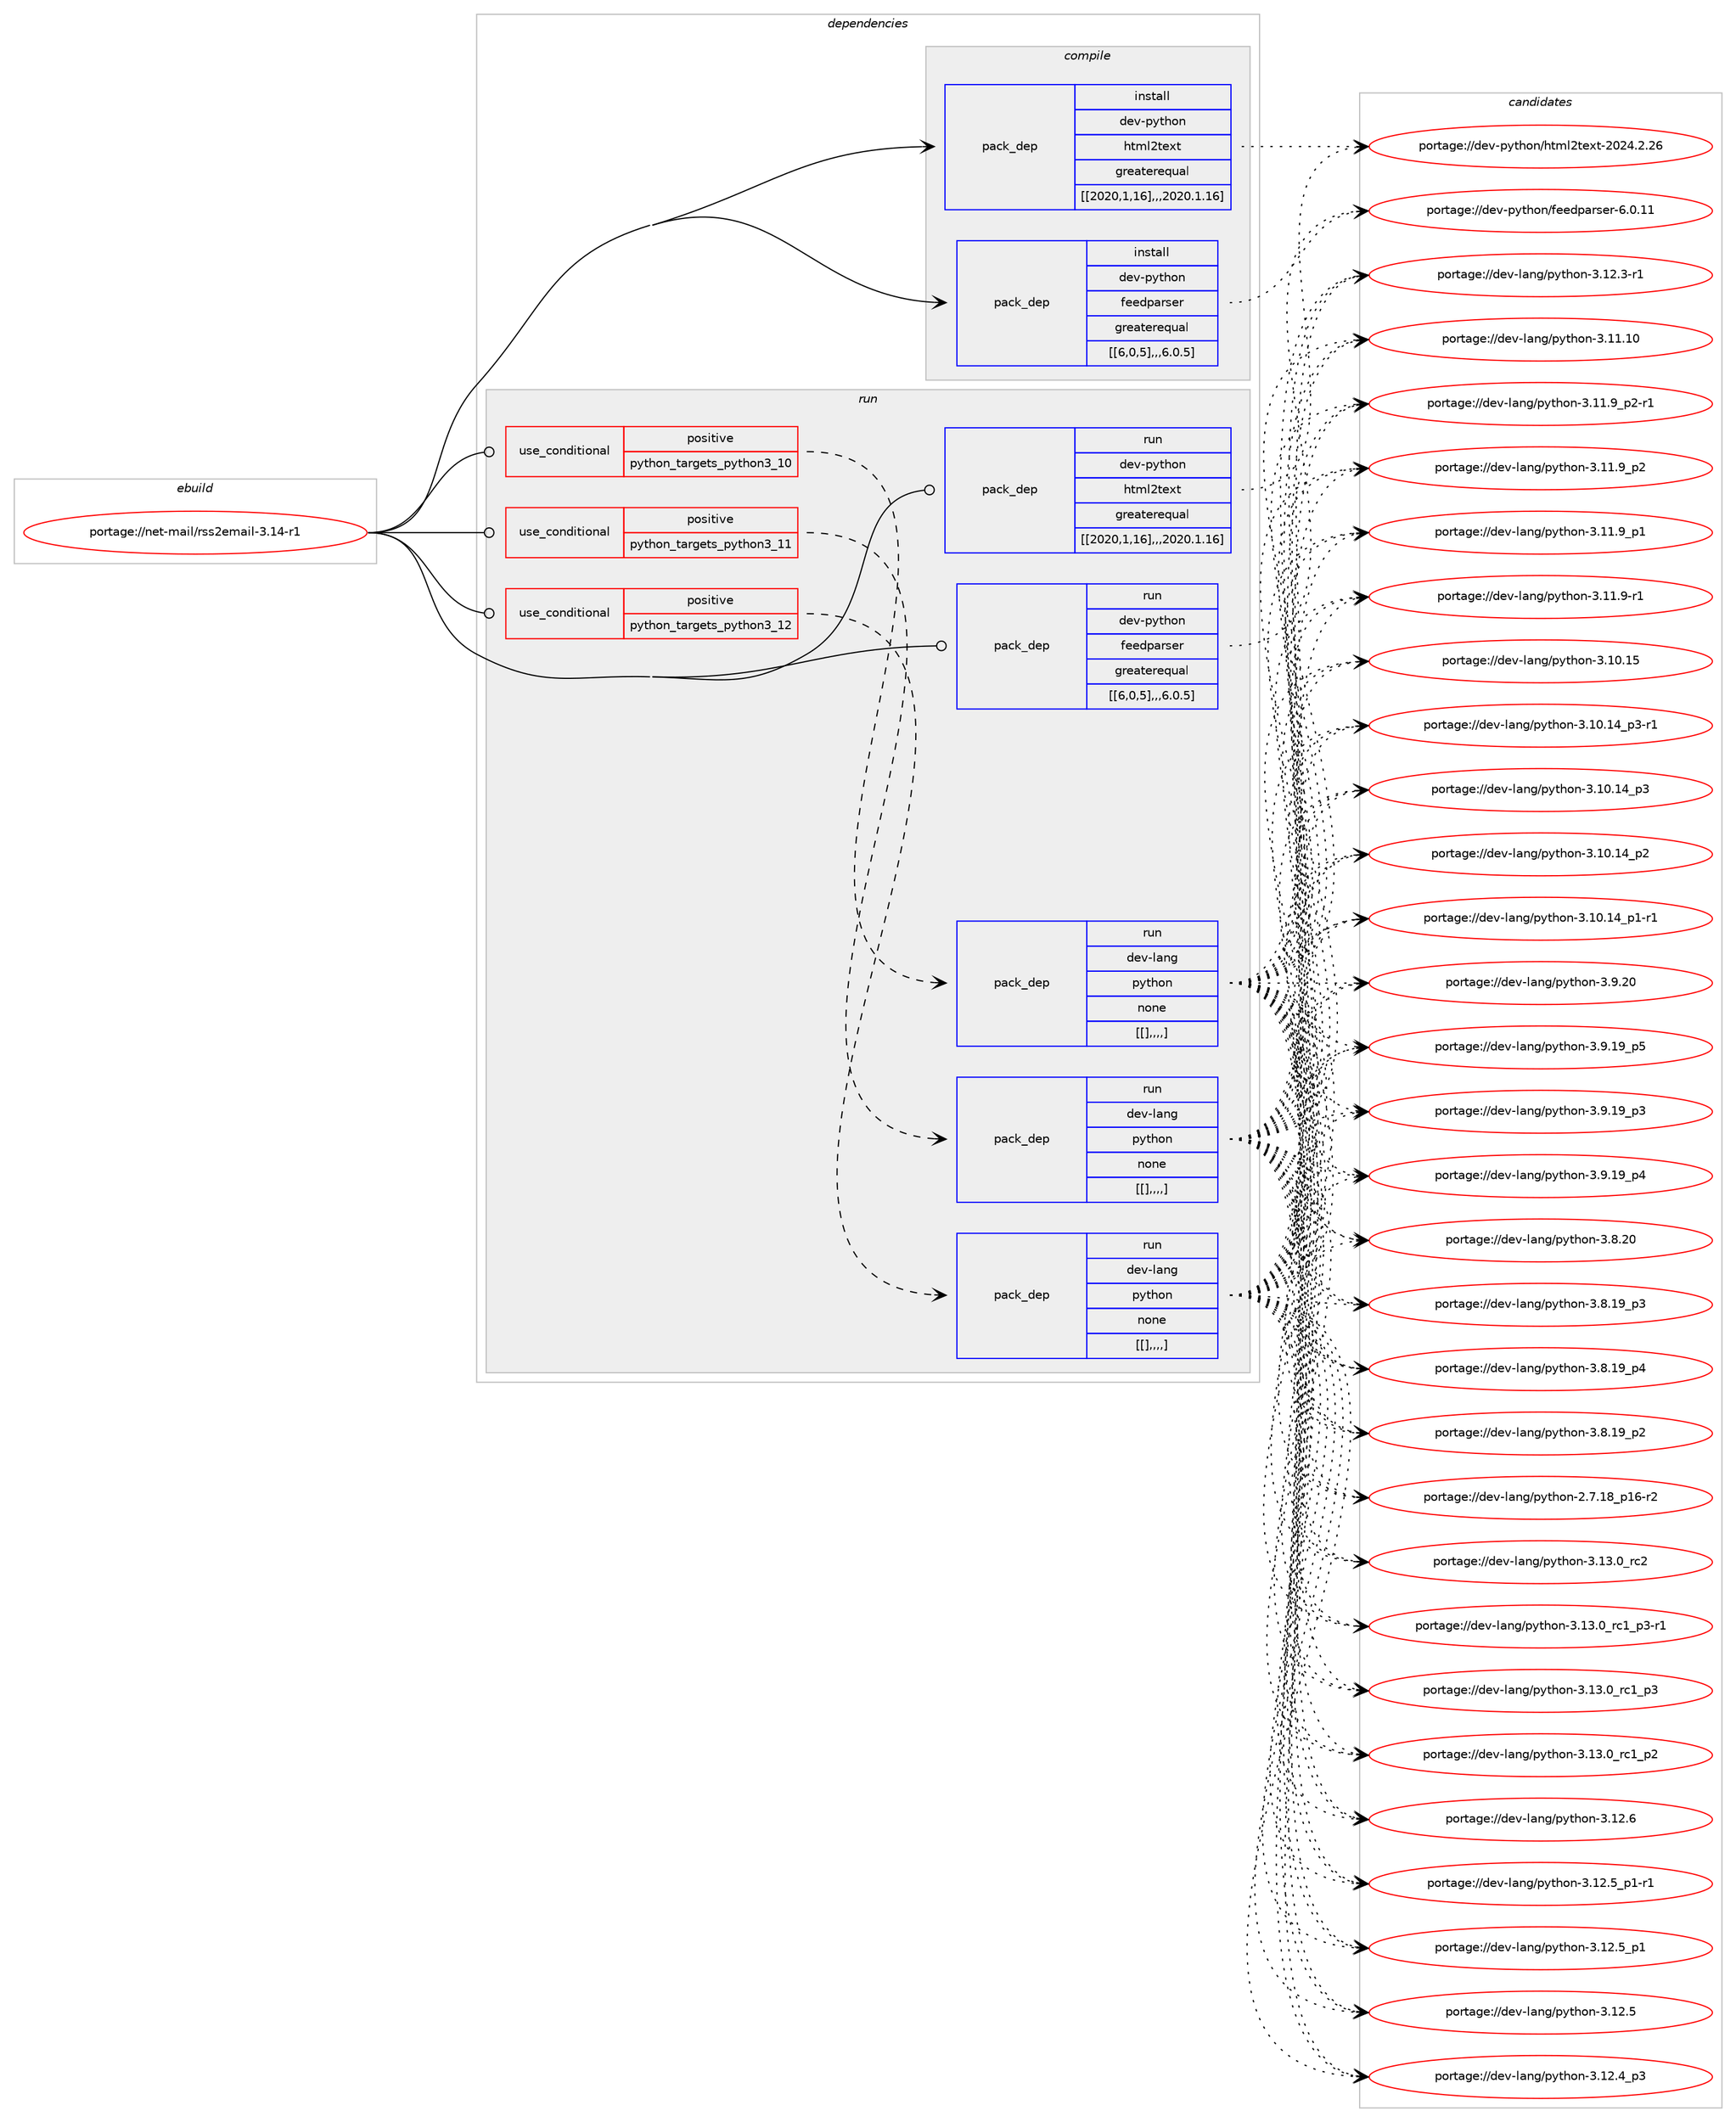 digraph prolog {

# *************
# Graph options
# *************

newrank=true;
concentrate=true;
compound=true;
graph [rankdir=LR,fontname=Helvetica,fontsize=10,ranksep=1.5];#, ranksep=2.5, nodesep=0.2];
edge  [arrowhead=vee];
node  [fontname=Helvetica,fontsize=10];

# **********
# The ebuild
# **********

subgraph cluster_leftcol {
color=gray;
label=<<i>ebuild</i>>;
id [label="portage://net-mail/rss2email-3.14-r1", color=red, width=4, href="../net-mail/rss2email-3.14-r1.svg"];
}

# ****************
# The dependencies
# ****************

subgraph cluster_midcol {
color=gray;
label=<<i>dependencies</i>>;
subgraph cluster_compile {
fillcolor="#eeeeee";
style=filled;
label=<<i>compile</i>>;
subgraph pack280595 {
dependency383566 [label=<<TABLE BORDER="0" CELLBORDER="1" CELLSPACING="0" CELLPADDING="4" WIDTH="220"><TR><TD ROWSPAN="6" CELLPADDING="30">pack_dep</TD></TR><TR><TD WIDTH="110">install</TD></TR><TR><TD>dev-python</TD></TR><TR><TD>feedparser</TD></TR><TR><TD>greaterequal</TD></TR><TR><TD>[[6,0,5],,,6.0.5]</TD></TR></TABLE>>, shape=none, color=blue];
}
id:e -> dependency383566:w [weight=20,style="solid",arrowhead="vee"];
subgraph pack280596 {
dependency383567 [label=<<TABLE BORDER="0" CELLBORDER="1" CELLSPACING="0" CELLPADDING="4" WIDTH="220"><TR><TD ROWSPAN="6" CELLPADDING="30">pack_dep</TD></TR><TR><TD WIDTH="110">install</TD></TR><TR><TD>dev-python</TD></TR><TR><TD>html2text</TD></TR><TR><TD>greaterequal</TD></TR><TR><TD>[[2020,1,16],,,2020.1.16]</TD></TR></TABLE>>, shape=none, color=blue];
}
id:e -> dependency383567:w [weight=20,style="solid",arrowhead="vee"];
}
subgraph cluster_compileandrun {
fillcolor="#eeeeee";
style=filled;
label=<<i>compile and run</i>>;
}
subgraph cluster_run {
fillcolor="#eeeeee";
style=filled;
label=<<i>run</i>>;
subgraph cond100149 {
dependency383568 [label=<<TABLE BORDER="0" CELLBORDER="1" CELLSPACING="0" CELLPADDING="4"><TR><TD ROWSPAN="3" CELLPADDING="10">use_conditional</TD></TR><TR><TD>positive</TD></TR><TR><TD>python_targets_python3_10</TD></TR></TABLE>>, shape=none, color=red];
subgraph pack280597 {
dependency383569 [label=<<TABLE BORDER="0" CELLBORDER="1" CELLSPACING="0" CELLPADDING="4" WIDTH="220"><TR><TD ROWSPAN="6" CELLPADDING="30">pack_dep</TD></TR><TR><TD WIDTH="110">run</TD></TR><TR><TD>dev-lang</TD></TR><TR><TD>python</TD></TR><TR><TD>none</TD></TR><TR><TD>[[],,,,]</TD></TR></TABLE>>, shape=none, color=blue];
}
dependency383568:e -> dependency383569:w [weight=20,style="dashed",arrowhead="vee"];
}
id:e -> dependency383568:w [weight=20,style="solid",arrowhead="odot"];
subgraph cond100150 {
dependency383570 [label=<<TABLE BORDER="0" CELLBORDER="1" CELLSPACING="0" CELLPADDING="4"><TR><TD ROWSPAN="3" CELLPADDING="10">use_conditional</TD></TR><TR><TD>positive</TD></TR><TR><TD>python_targets_python3_11</TD></TR></TABLE>>, shape=none, color=red];
subgraph pack280598 {
dependency383571 [label=<<TABLE BORDER="0" CELLBORDER="1" CELLSPACING="0" CELLPADDING="4" WIDTH="220"><TR><TD ROWSPAN="6" CELLPADDING="30">pack_dep</TD></TR><TR><TD WIDTH="110">run</TD></TR><TR><TD>dev-lang</TD></TR><TR><TD>python</TD></TR><TR><TD>none</TD></TR><TR><TD>[[],,,,]</TD></TR></TABLE>>, shape=none, color=blue];
}
dependency383570:e -> dependency383571:w [weight=20,style="dashed",arrowhead="vee"];
}
id:e -> dependency383570:w [weight=20,style="solid",arrowhead="odot"];
subgraph cond100151 {
dependency383572 [label=<<TABLE BORDER="0" CELLBORDER="1" CELLSPACING="0" CELLPADDING="4"><TR><TD ROWSPAN="3" CELLPADDING="10">use_conditional</TD></TR><TR><TD>positive</TD></TR><TR><TD>python_targets_python3_12</TD></TR></TABLE>>, shape=none, color=red];
subgraph pack280599 {
dependency383573 [label=<<TABLE BORDER="0" CELLBORDER="1" CELLSPACING="0" CELLPADDING="4" WIDTH="220"><TR><TD ROWSPAN="6" CELLPADDING="30">pack_dep</TD></TR><TR><TD WIDTH="110">run</TD></TR><TR><TD>dev-lang</TD></TR><TR><TD>python</TD></TR><TR><TD>none</TD></TR><TR><TD>[[],,,,]</TD></TR></TABLE>>, shape=none, color=blue];
}
dependency383572:e -> dependency383573:w [weight=20,style="dashed",arrowhead="vee"];
}
id:e -> dependency383572:w [weight=20,style="solid",arrowhead="odot"];
subgraph pack280600 {
dependency383574 [label=<<TABLE BORDER="0" CELLBORDER="1" CELLSPACING="0" CELLPADDING="4" WIDTH="220"><TR><TD ROWSPAN="6" CELLPADDING="30">pack_dep</TD></TR><TR><TD WIDTH="110">run</TD></TR><TR><TD>dev-python</TD></TR><TR><TD>feedparser</TD></TR><TR><TD>greaterequal</TD></TR><TR><TD>[[6,0,5],,,6.0.5]</TD></TR></TABLE>>, shape=none, color=blue];
}
id:e -> dependency383574:w [weight=20,style="solid",arrowhead="odot"];
subgraph pack280601 {
dependency383575 [label=<<TABLE BORDER="0" CELLBORDER="1" CELLSPACING="0" CELLPADDING="4" WIDTH="220"><TR><TD ROWSPAN="6" CELLPADDING="30">pack_dep</TD></TR><TR><TD WIDTH="110">run</TD></TR><TR><TD>dev-python</TD></TR><TR><TD>html2text</TD></TR><TR><TD>greaterequal</TD></TR><TR><TD>[[2020,1,16],,,2020.1.16]</TD></TR></TABLE>>, shape=none, color=blue];
}
id:e -> dependency383575:w [weight=20,style="solid",arrowhead="odot"];
}
}

# **************
# The candidates
# **************

subgraph cluster_choices {
rank=same;
color=gray;
label=<<i>candidates</i>>;

subgraph choice280595 {
color=black;
nodesep=1;
choice10010111845112121116104111110471021011011001129711411510111445544648464949 [label="portage://dev-python/feedparser-6.0.11", color=red, width=4,href="../dev-python/feedparser-6.0.11.svg"];
dependency383566:e -> choice10010111845112121116104111110471021011011001129711411510111445544648464949:w [style=dotted,weight="100"];
}
subgraph choice280596 {
color=black;
nodesep=1;
choice10010111845112121116104111110471041161091085011610112011645504850524650465054 [label="portage://dev-python/html2text-2024.2.26", color=red, width=4,href="../dev-python/html2text-2024.2.26.svg"];
dependency383567:e -> choice10010111845112121116104111110471041161091085011610112011645504850524650465054:w [style=dotted,weight="100"];
}
subgraph choice280597 {
color=black;
nodesep=1;
choice10010111845108971101034711212111610411111045514649514648951149950 [label="portage://dev-lang/python-3.13.0_rc2", color=red, width=4,href="../dev-lang/python-3.13.0_rc2.svg"];
choice1001011184510897110103471121211161041111104551464951464895114994995112514511449 [label="portage://dev-lang/python-3.13.0_rc1_p3-r1", color=red, width=4,href="../dev-lang/python-3.13.0_rc1_p3-r1.svg"];
choice100101118451089711010347112121116104111110455146495146489511499499511251 [label="portage://dev-lang/python-3.13.0_rc1_p3", color=red, width=4,href="../dev-lang/python-3.13.0_rc1_p3.svg"];
choice100101118451089711010347112121116104111110455146495146489511499499511250 [label="portage://dev-lang/python-3.13.0_rc1_p2", color=red, width=4,href="../dev-lang/python-3.13.0_rc1_p2.svg"];
choice10010111845108971101034711212111610411111045514649504654 [label="portage://dev-lang/python-3.12.6", color=red, width=4,href="../dev-lang/python-3.12.6.svg"];
choice1001011184510897110103471121211161041111104551464950465395112494511449 [label="portage://dev-lang/python-3.12.5_p1-r1", color=red, width=4,href="../dev-lang/python-3.12.5_p1-r1.svg"];
choice100101118451089711010347112121116104111110455146495046539511249 [label="portage://dev-lang/python-3.12.5_p1", color=red, width=4,href="../dev-lang/python-3.12.5_p1.svg"];
choice10010111845108971101034711212111610411111045514649504653 [label="portage://dev-lang/python-3.12.5", color=red, width=4,href="../dev-lang/python-3.12.5.svg"];
choice100101118451089711010347112121116104111110455146495046529511251 [label="portage://dev-lang/python-3.12.4_p3", color=red, width=4,href="../dev-lang/python-3.12.4_p3.svg"];
choice100101118451089711010347112121116104111110455146495046514511449 [label="portage://dev-lang/python-3.12.3-r1", color=red, width=4,href="../dev-lang/python-3.12.3-r1.svg"];
choice1001011184510897110103471121211161041111104551464949464948 [label="portage://dev-lang/python-3.11.10", color=red, width=4,href="../dev-lang/python-3.11.10.svg"];
choice1001011184510897110103471121211161041111104551464949465795112504511449 [label="portage://dev-lang/python-3.11.9_p2-r1", color=red, width=4,href="../dev-lang/python-3.11.9_p2-r1.svg"];
choice100101118451089711010347112121116104111110455146494946579511250 [label="portage://dev-lang/python-3.11.9_p2", color=red, width=4,href="../dev-lang/python-3.11.9_p2.svg"];
choice100101118451089711010347112121116104111110455146494946579511249 [label="portage://dev-lang/python-3.11.9_p1", color=red, width=4,href="../dev-lang/python-3.11.9_p1.svg"];
choice100101118451089711010347112121116104111110455146494946574511449 [label="portage://dev-lang/python-3.11.9-r1", color=red, width=4,href="../dev-lang/python-3.11.9-r1.svg"];
choice1001011184510897110103471121211161041111104551464948464953 [label="portage://dev-lang/python-3.10.15", color=red, width=4,href="../dev-lang/python-3.10.15.svg"];
choice100101118451089711010347112121116104111110455146494846495295112514511449 [label="portage://dev-lang/python-3.10.14_p3-r1", color=red, width=4,href="../dev-lang/python-3.10.14_p3-r1.svg"];
choice10010111845108971101034711212111610411111045514649484649529511251 [label="portage://dev-lang/python-3.10.14_p3", color=red, width=4,href="../dev-lang/python-3.10.14_p3.svg"];
choice10010111845108971101034711212111610411111045514649484649529511250 [label="portage://dev-lang/python-3.10.14_p2", color=red, width=4,href="../dev-lang/python-3.10.14_p2.svg"];
choice100101118451089711010347112121116104111110455146494846495295112494511449 [label="portage://dev-lang/python-3.10.14_p1-r1", color=red, width=4,href="../dev-lang/python-3.10.14_p1-r1.svg"];
choice10010111845108971101034711212111610411111045514657465048 [label="portage://dev-lang/python-3.9.20", color=red, width=4,href="../dev-lang/python-3.9.20.svg"];
choice100101118451089711010347112121116104111110455146574649579511253 [label="portage://dev-lang/python-3.9.19_p5", color=red, width=4,href="../dev-lang/python-3.9.19_p5.svg"];
choice100101118451089711010347112121116104111110455146574649579511252 [label="portage://dev-lang/python-3.9.19_p4", color=red, width=4,href="../dev-lang/python-3.9.19_p4.svg"];
choice100101118451089711010347112121116104111110455146574649579511251 [label="portage://dev-lang/python-3.9.19_p3", color=red, width=4,href="../dev-lang/python-3.9.19_p3.svg"];
choice10010111845108971101034711212111610411111045514656465048 [label="portage://dev-lang/python-3.8.20", color=red, width=4,href="../dev-lang/python-3.8.20.svg"];
choice100101118451089711010347112121116104111110455146564649579511252 [label="portage://dev-lang/python-3.8.19_p4", color=red, width=4,href="../dev-lang/python-3.8.19_p4.svg"];
choice100101118451089711010347112121116104111110455146564649579511251 [label="portage://dev-lang/python-3.8.19_p3", color=red, width=4,href="../dev-lang/python-3.8.19_p3.svg"];
choice100101118451089711010347112121116104111110455146564649579511250 [label="portage://dev-lang/python-3.8.19_p2", color=red, width=4,href="../dev-lang/python-3.8.19_p2.svg"];
choice100101118451089711010347112121116104111110455046554649569511249544511450 [label="portage://dev-lang/python-2.7.18_p16-r2", color=red, width=4,href="../dev-lang/python-2.7.18_p16-r2.svg"];
dependency383569:e -> choice10010111845108971101034711212111610411111045514649514648951149950:w [style=dotted,weight="100"];
dependency383569:e -> choice1001011184510897110103471121211161041111104551464951464895114994995112514511449:w [style=dotted,weight="100"];
dependency383569:e -> choice100101118451089711010347112121116104111110455146495146489511499499511251:w [style=dotted,weight="100"];
dependency383569:e -> choice100101118451089711010347112121116104111110455146495146489511499499511250:w [style=dotted,weight="100"];
dependency383569:e -> choice10010111845108971101034711212111610411111045514649504654:w [style=dotted,weight="100"];
dependency383569:e -> choice1001011184510897110103471121211161041111104551464950465395112494511449:w [style=dotted,weight="100"];
dependency383569:e -> choice100101118451089711010347112121116104111110455146495046539511249:w [style=dotted,weight="100"];
dependency383569:e -> choice10010111845108971101034711212111610411111045514649504653:w [style=dotted,weight="100"];
dependency383569:e -> choice100101118451089711010347112121116104111110455146495046529511251:w [style=dotted,weight="100"];
dependency383569:e -> choice100101118451089711010347112121116104111110455146495046514511449:w [style=dotted,weight="100"];
dependency383569:e -> choice1001011184510897110103471121211161041111104551464949464948:w [style=dotted,weight="100"];
dependency383569:e -> choice1001011184510897110103471121211161041111104551464949465795112504511449:w [style=dotted,weight="100"];
dependency383569:e -> choice100101118451089711010347112121116104111110455146494946579511250:w [style=dotted,weight="100"];
dependency383569:e -> choice100101118451089711010347112121116104111110455146494946579511249:w [style=dotted,weight="100"];
dependency383569:e -> choice100101118451089711010347112121116104111110455146494946574511449:w [style=dotted,weight="100"];
dependency383569:e -> choice1001011184510897110103471121211161041111104551464948464953:w [style=dotted,weight="100"];
dependency383569:e -> choice100101118451089711010347112121116104111110455146494846495295112514511449:w [style=dotted,weight="100"];
dependency383569:e -> choice10010111845108971101034711212111610411111045514649484649529511251:w [style=dotted,weight="100"];
dependency383569:e -> choice10010111845108971101034711212111610411111045514649484649529511250:w [style=dotted,weight="100"];
dependency383569:e -> choice100101118451089711010347112121116104111110455146494846495295112494511449:w [style=dotted,weight="100"];
dependency383569:e -> choice10010111845108971101034711212111610411111045514657465048:w [style=dotted,weight="100"];
dependency383569:e -> choice100101118451089711010347112121116104111110455146574649579511253:w [style=dotted,weight="100"];
dependency383569:e -> choice100101118451089711010347112121116104111110455146574649579511252:w [style=dotted,weight="100"];
dependency383569:e -> choice100101118451089711010347112121116104111110455146574649579511251:w [style=dotted,weight="100"];
dependency383569:e -> choice10010111845108971101034711212111610411111045514656465048:w [style=dotted,weight="100"];
dependency383569:e -> choice100101118451089711010347112121116104111110455146564649579511252:w [style=dotted,weight="100"];
dependency383569:e -> choice100101118451089711010347112121116104111110455146564649579511251:w [style=dotted,weight="100"];
dependency383569:e -> choice100101118451089711010347112121116104111110455146564649579511250:w [style=dotted,weight="100"];
dependency383569:e -> choice100101118451089711010347112121116104111110455046554649569511249544511450:w [style=dotted,weight="100"];
}
subgraph choice280598 {
color=black;
nodesep=1;
choice10010111845108971101034711212111610411111045514649514648951149950 [label="portage://dev-lang/python-3.13.0_rc2", color=red, width=4,href="../dev-lang/python-3.13.0_rc2.svg"];
choice1001011184510897110103471121211161041111104551464951464895114994995112514511449 [label="portage://dev-lang/python-3.13.0_rc1_p3-r1", color=red, width=4,href="../dev-lang/python-3.13.0_rc1_p3-r1.svg"];
choice100101118451089711010347112121116104111110455146495146489511499499511251 [label="portage://dev-lang/python-3.13.0_rc1_p3", color=red, width=4,href="../dev-lang/python-3.13.0_rc1_p3.svg"];
choice100101118451089711010347112121116104111110455146495146489511499499511250 [label="portage://dev-lang/python-3.13.0_rc1_p2", color=red, width=4,href="../dev-lang/python-3.13.0_rc1_p2.svg"];
choice10010111845108971101034711212111610411111045514649504654 [label="portage://dev-lang/python-3.12.6", color=red, width=4,href="../dev-lang/python-3.12.6.svg"];
choice1001011184510897110103471121211161041111104551464950465395112494511449 [label="portage://dev-lang/python-3.12.5_p1-r1", color=red, width=4,href="../dev-lang/python-3.12.5_p1-r1.svg"];
choice100101118451089711010347112121116104111110455146495046539511249 [label="portage://dev-lang/python-3.12.5_p1", color=red, width=4,href="../dev-lang/python-3.12.5_p1.svg"];
choice10010111845108971101034711212111610411111045514649504653 [label="portage://dev-lang/python-3.12.5", color=red, width=4,href="../dev-lang/python-3.12.5.svg"];
choice100101118451089711010347112121116104111110455146495046529511251 [label="portage://dev-lang/python-3.12.4_p3", color=red, width=4,href="../dev-lang/python-3.12.4_p3.svg"];
choice100101118451089711010347112121116104111110455146495046514511449 [label="portage://dev-lang/python-3.12.3-r1", color=red, width=4,href="../dev-lang/python-3.12.3-r1.svg"];
choice1001011184510897110103471121211161041111104551464949464948 [label="portage://dev-lang/python-3.11.10", color=red, width=4,href="../dev-lang/python-3.11.10.svg"];
choice1001011184510897110103471121211161041111104551464949465795112504511449 [label="portage://dev-lang/python-3.11.9_p2-r1", color=red, width=4,href="../dev-lang/python-3.11.9_p2-r1.svg"];
choice100101118451089711010347112121116104111110455146494946579511250 [label="portage://dev-lang/python-3.11.9_p2", color=red, width=4,href="../dev-lang/python-3.11.9_p2.svg"];
choice100101118451089711010347112121116104111110455146494946579511249 [label="portage://dev-lang/python-3.11.9_p1", color=red, width=4,href="../dev-lang/python-3.11.9_p1.svg"];
choice100101118451089711010347112121116104111110455146494946574511449 [label="portage://dev-lang/python-3.11.9-r1", color=red, width=4,href="../dev-lang/python-3.11.9-r1.svg"];
choice1001011184510897110103471121211161041111104551464948464953 [label="portage://dev-lang/python-3.10.15", color=red, width=4,href="../dev-lang/python-3.10.15.svg"];
choice100101118451089711010347112121116104111110455146494846495295112514511449 [label="portage://dev-lang/python-3.10.14_p3-r1", color=red, width=4,href="../dev-lang/python-3.10.14_p3-r1.svg"];
choice10010111845108971101034711212111610411111045514649484649529511251 [label="portage://dev-lang/python-3.10.14_p3", color=red, width=4,href="../dev-lang/python-3.10.14_p3.svg"];
choice10010111845108971101034711212111610411111045514649484649529511250 [label="portage://dev-lang/python-3.10.14_p2", color=red, width=4,href="../dev-lang/python-3.10.14_p2.svg"];
choice100101118451089711010347112121116104111110455146494846495295112494511449 [label="portage://dev-lang/python-3.10.14_p1-r1", color=red, width=4,href="../dev-lang/python-3.10.14_p1-r1.svg"];
choice10010111845108971101034711212111610411111045514657465048 [label="portage://dev-lang/python-3.9.20", color=red, width=4,href="../dev-lang/python-3.9.20.svg"];
choice100101118451089711010347112121116104111110455146574649579511253 [label="portage://dev-lang/python-3.9.19_p5", color=red, width=4,href="../dev-lang/python-3.9.19_p5.svg"];
choice100101118451089711010347112121116104111110455146574649579511252 [label="portage://dev-lang/python-3.9.19_p4", color=red, width=4,href="../dev-lang/python-3.9.19_p4.svg"];
choice100101118451089711010347112121116104111110455146574649579511251 [label="portage://dev-lang/python-3.9.19_p3", color=red, width=4,href="../dev-lang/python-3.9.19_p3.svg"];
choice10010111845108971101034711212111610411111045514656465048 [label="portage://dev-lang/python-3.8.20", color=red, width=4,href="../dev-lang/python-3.8.20.svg"];
choice100101118451089711010347112121116104111110455146564649579511252 [label="portage://dev-lang/python-3.8.19_p4", color=red, width=4,href="../dev-lang/python-3.8.19_p4.svg"];
choice100101118451089711010347112121116104111110455146564649579511251 [label="portage://dev-lang/python-3.8.19_p3", color=red, width=4,href="../dev-lang/python-3.8.19_p3.svg"];
choice100101118451089711010347112121116104111110455146564649579511250 [label="portage://dev-lang/python-3.8.19_p2", color=red, width=4,href="../dev-lang/python-3.8.19_p2.svg"];
choice100101118451089711010347112121116104111110455046554649569511249544511450 [label="portage://dev-lang/python-2.7.18_p16-r2", color=red, width=4,href="../dev-lang/python-2.7.18_p16-r2.svg"];
dependency383571:e -> choice10010111845108971101034711212111610411111045514649514648951149950:w [style=dotted,weight="100"];
dependency383571:e -> choice1001011184510897110103471121211161041111104551464951464895114994995112514511449:w [style=dotted,weight="100"];
dependency383571:e -> choice100101118451089711010347112121116104111110455146495146489511499499511251:w [style=dotted,weight="100"];
dependency383571:e -> choice100101118451089711010347112121116104111110455146495146489511499499511250:w [style=dotted,weight="100"];
dependency383571:e -> choice10010111845108971101034711212111610411111045514649504654:w [style=dotted,weight="100"];
dependency383571:e -> choice1001011184510897110103471121211161041111104551464950465395112494511449:w [style=dotted,weight="100"];
dependency383571:e -> choice100101118451089711010347112121116104111110455146495046539511249:w [style=dotted,weight="100"];
dependency383571:e -> choice10010111845108971101034711212111610411111045514649504653:w [style=dotted,weight="100"];
dependency383571:e -> choice100101118451089711010347112121116104111110455146495046529511251:w [style=dotted,weight="100"];
dependency383571:e -> choice100101118451089711010347112121116104111110455146495046514511449:w [style=dotted,weight="100"];
dependency383571:e -> choice1001011184510897110103471121211161041111104551464949464948:w [style=dotted,weight="100"];
dependency383571:e -> choice1001011184510897110103471121211161041111104551464949465795112504511449:w [style=dotted,weight="100"];
dependency383571:e -> choice100101118451089711010347112121116104111110455146494946579511250:w [style=dotted,weight="100"];
dependency383571:e -> choice100101118451089711010347112121116104111110455146494946579511249:w [style=dotted,weight="100"];
dependency383571:e -> choice100101118451089711010347112121116104111110455146494946574511449:w [style=dotted,weight="100"];
dependency383571:e -> choice1001011184510897110103471121211161041111104551464948464953:w [style=dotted,weight="100"];
dependency383571:e -> choice100101118451089711010347112121116104111110455146494846495295112514511449:w [style=dotted,weight="100"];
dependency383571:e -> choice10010111845108971101034711212111610411111045514649484649529511251:w [style=dotted,weight="100"];
dependency383571:e -> choice10010111845108971101034711212111610411111045514649484649529511250:w [style=dotted,weight="100"];
dependency383571:e -> choice100101118451089711010347112121116104111110455146494846495295112494511449:w [style=dotted,weight="100"];
dependency383571:e -> choice10010111845108971101034711212111610411111045514657465048:w [style=dotted,weight="100"];
dependency383571:e -> choice100101118451089711010347112121116104111110455146574649579511253:w [style=dotted,weight="100"];
dependency383571:e -> choice100101118451089711010347112121116104111110455146574649579511252:w [style=dotted,weight="100"];
dependency383571:e -> choice100101118451089711010347112121116104111110455146574649579511251:w [style=dotted,weight="100"];
dependency383571:e -> choice10010111845108971101034711212111610411111045514656465048:w [style=dotted,weight="100"];
dependency383571:e -> choice100101118451089711010347112121116104111110455146564649579511252:w [style=dotted,weight="100"];
dependency383571:e -> choice100101118451089711010347112121116104111110455146564649579511251:w [style=dotted,weight="100"];
dependency383571:e -> choice100101118451089711010347112121116104111110455146564649579511250:w [style=dotted,weight="100"];
dependency383571:e -> choice100101118451089711010347112121116104111110455046554649569511249544511450:w [style=dotted,weight="100"];
}
subgraph choice280599 {
color=black;
nodesep=1;
choice10010111845108971101034711212111610411111045514649514648951149950 [label="portage://dev-lang/python-3.13.0_rc2", color=red, width=4,href="../dev-lang/python-3.13.0_rc2.svg"];
choice1001011184510897110103471121211161041111104551464951464895114994995112514511449 [label="portage://dev-lang/python-3.13.0_rc1_p3-r1", color=red, width=4,href="../dev-lang/python-3.13.0_rc1_p3-r1.svg"];
choice100101118451089711010347112121116104111110455146495146489511499499511251 [label="portage://dev-lang/python-3.13.0_rc1_p3", color=red, width=4,href="../dev-lang/python-3.13.0_rc1_p3.svg"];
choice100101118451089711010347112121116104111110455146495146489511499499511250 [label="portage://dev-lang/python-3.13.0_rc1_p2", color=red, width=4,href="../dev-lang/python-3.13.0_rc1_p2.svg"];
choice10010111845108971101034711212111610411111045514649504654 [label="portage://dev-lang/python-3.12.6", color=red, width=4,href="../dev-lang/python-3.12.6.svg"];
choice1001011184510897110103471121211161041111104551464950465395112494511449 [label="portage://dev-lang/python-3.12.5_p1-r1", color=red, width=4,href="../dev-lang/python-3.12.5_p1-r1.svg"];
choice100101118451089711010347112121116104111110455146495046539511249 [label="portage://dev-lang/python-3.12.5_p1", color=red, width=4,href="../dev-lang/python-3.12.5_p1.svg"];
choice10010111845108971101034711212111610411111045514649504653 [label="portage://dev-lang/python-3.12.5", color=red, width=4,href="../dev-lang/python-3.12.5.svg"];
choice100101118451089711010347112121116104111110455146495046529511251 [label="portage://dev-lang/python-3.12.4_p3", color=red, width=4,href="../dev-lang/python-3.12.4_p3.svg"];
choice100101118451089711010347112121116104111110455146495046514511449 [label="portage://dev-lang/python-3.12.3-r1", color=red, width=4,href="../dev-lang/python-3.12.3-r1.svg"];
choice1001011184510897110103471121211161041111104551464949464948 [label="portage://dev-lang/python-3.11.10", color=red, width=4,href="../dev-lang/python-3.11.10.svg"];
choice1001011184510897110103471121211161041111104551464949465795112504511449 [label="portage://dev-lang/python-3.11.9_p2-r1", color=red, width=4,href="../dev-lang/python-3.11.9_p2-r1.svg"];
choice100101118451089711010347112121116104111110455146494946579511250 [label="portage://dev-lang/python-3.11.9_p2", color=red, width=4,href="../dev-lang/python-3.11.9_p2.svg"];
choice100101118451089711010347112121116104111110455146494946579511249 [label="portage://dev-lang/python-3.11.9_p1", color=red, width=4,href="../dev-lang/python-3.11.9_p1.svg"];
choice100101118451089711010347112121116104111110455146494946574511449 [label="portage://dev-lang/python-3.11.9-r1", color=red, width=4,href="../dev-lang/python-3.11.9-r1.svg"];
choice1001011184510897110103471121211161041111104551464948464953 [label="portage://dev-lang/python-3.10.15", color=red, width=4,href="../dev-lang/python-3.10.15.svg"];
choice100101118451089711010347112121116104111110455146494846495295112514511449 [label="portage://dev-lang/python-3.10.14_p3-r1", color=red, width=4,href="../dev-lang/python-3.10.14_p3-r1.svg"];
choice10010111845108971101034711212111610411111045514649484649529511251 [label="portage://dev-lang/python-3.10.14_p3", color=red, width=4,href="../dev-lang/python-3.10.14_p3.svg"];
choice10010111845108971101034711212111610411111045514649484649529511250 [label="portage://dev-lang/python-3.10.14_p2", color=red, width=4,href="../dev-lang/python-3.10.14_p2.svg"];
choice100101118451089711010347112121116104111110455146494846495295112494511449 [label="portage://dev-lang/python-3.10.14_p1-r1", color=red, width=4,href="../dev-lang/python-3.10.14_p1-r1.svg"];
choice10010111845108971101034711212111610411111045514657465048 [label="portage://dev-lang/python-3.9.20", color=red, width=4,href="../dev-lang/python-3.9.20.svg"];
choice100101118451089711010347112121116104111110455146574649579511253 [label="portage://dev-lang/python-3.9.19_p5", color=red, width=4,href="../dev-lang/python-3.9.19_p5.svg"];
choice100101118451089711010347112121116104111110455146574649579511252 [label="portage://dev-lang/python-3.9.19_p4", color=red, width=4,href="../dev-lang/python-3.9.19_p4.svg"];
choice100101118451089711010347112121116104111110455146574649579511251 [label="portage://dev-lang/python-3.9.19_p3", color=red, width=4,href="../dev-lang/python-3.9.19_p3.svg"];
choice10010111845108971101034711212111610411111045514656465048 [label="portage://dev-lang/python-3.8.20", color=red, width=4,href="../dev-lang/python-3.8.20.svg"];
choice100101118451089711010347112121116104111110455146564649579511252 [label="portage://dev-lang/python-3.8.19_p4", color=red, width=4,href="../dev-lang/python-3.8.19_p4.svg"];
choice100101118451089711010347112121116104111110455146564649579511251 [label="portage://dev-lang/python-3.8.19_p3", color=red, width=4,href="../dev-lang/python-3.8.19_p3.svg"];
choice100101118451089711010347112121116104111110455146564649579511250 [label="portage://dev-lang/python-3.8.19_p2", color=red, width=4,href="../dev-lang/python-3.8.19_p2.svg"];
choice100101118451089711010347112121116104111110455046554649569511249544511450 [label="portage://dev-lang/python-2.7.18_p16-r2", color=red, width=4,href="../dev-lang/python-2.7.18_p16-r2.svg"];
dependency383573:e -> choice10010111845108971101034711212111610411111045514649514648951149950:w [style=dotted,weight="100"];
dependency383573:e -> choice1001011184510897110103471121211161041111104551464951464895114994995112514511449:w [style=dotted,weight="100"];
dependency383573:e -> choice100101118451089711010347112121116104111110455146495146489511499499511251:w [style=dotted,weight="100"];
dependency383573:e -> choice100101118451089711010347112121116104111110455146495146489511499499511250:w [style=dotted,weight="100"];
dependency383573:e -> choice10010111845108971101034711212111610411111045514649504654:w [style=dotted,weight="100"];
dependency383573:e -> choice1001011184510897110103471121211161041111104551464950465395112494511449:w [style=dotted,weight="100"];
dependency383573:e -> choice100101118451089711010347112121116104111110455146495046539511249:w [style=dotted,weight="100"];
dependency383573:e -> choice10010111845108971101034711212111610411111045514649504653:w [style=dotted,weight="100"];
dependency383573:e -> choice100101118451089711010347112121116104111110455146495046529511251:w [style=dotted,weight="100"];
dependency383573:e -> choice100101118451089711010347112121116104111110455146495046514511449:w [style=dotted,weight="100"];
dependency383573:e -> choice1001011184510897110103471121211161041111104551464949464948:w [style=dotted,weight="100"];
dependency383573:e -> choice1001011184510897110103471121211161041111104551464949465795112504511449:w [style=dotted,weight="100"];
dependency383573:e -> choice100101118451089711010347112121116104111110455146494946579511250:w [style=dotted,weight="100"];
dependency383573:e -> choice100101118451089711010347112121116104111110455146494946579511249:w [style=dotted,weight="100"];
dependency383573:e -> choice100101118451089711010347112121116104111110455146494946574511449:w [style=dotted,weight="100"];
dependency383573:e -> choice1001011184510897110103471121211161041111104551464948464953:w [style=dotted,weight="100"];
dependency383573:e -> choice100101118451089711010347112121116104111110455146494846495295112514511449:w [style=dotted,weight="100"];
dependency383573:e -> choice10010111845108971101034711212111610411111045514649484649529511251:w [style=dotted,weight="100"];
dependency383573:e -> choice10010111845108971101034711212111610411111045514649484649529511250:w [style=dotted,weight="100"];
dependency383573:e -> choice100101118451089711010347112121116104111110455146494846495295112494511449:w [style=dotted,weight="100"];
dependency383573:e -> choice10010111845108971101034711212111610411111045514657465048:w [style=dotted,weight="100"];
dependency383573:e -> choice100101118451089711010347112121116104111110455146574649579511253:w [style=dotted,weight="100"];
dependency383573:e -> choice100101118451089711010347112121116104111110455146574649579511252:w [style=dotted,weight="100"];
dependency383573:e -> choice100101118451089711010347112121116104111110455146574649579511251:w [style=dotted,weight="100"];
dependency383573:e -> choice10010111845108971101034711212111610411111045514656465048:w [style=dotted,weight="100"];
dependency383573:e -> choice100101118451089711010347112121116104111110455146564649579511252:w [style=dotted,weight="100"];
dependency383573:e -> choice100101118451089711010347112121116104111110455146564649579511251:w [style=dotted,weight="100"];
dependency383573:e -> choice100101118451089711010347112121116104111110455146564649579511250:w [style=dotted,weight="100"];
dependency383573:e -> choice100101118451089711010347112121116104111110455046554649569511249544511450:w [style=dotted,weight="100"];
}
subgraph choice280600 {
color=black;
nodesep=1;
choice10010111845112121116104111110471021011011001129711411510111445544648464949 [label="portage://dev-python/feedparser-6.0.11", color=red, width=4,href="../dev-python/feedparser-6.0.11.svg"];
dependency383574:e -> choice10010111845112121116104111110471021011011001129711411510111445544648464949:w [style=dotted,weight="100"];
}
subgraph choice280601 {
color=black;
nodesep=1;
choice10010111845112121116104111110471041161091085011610112011645504850524650465054 [label="portage://dev-python/html2text-2024.2.26", color=red, width=4,href="../dev-python/html2text-2024.2.26.svg"];
dependency383575:e -> choice10010111845112121116104111110471041161091085011610112011645504850524650465054:w [style=dotted,weight="100"];
}
}

}

